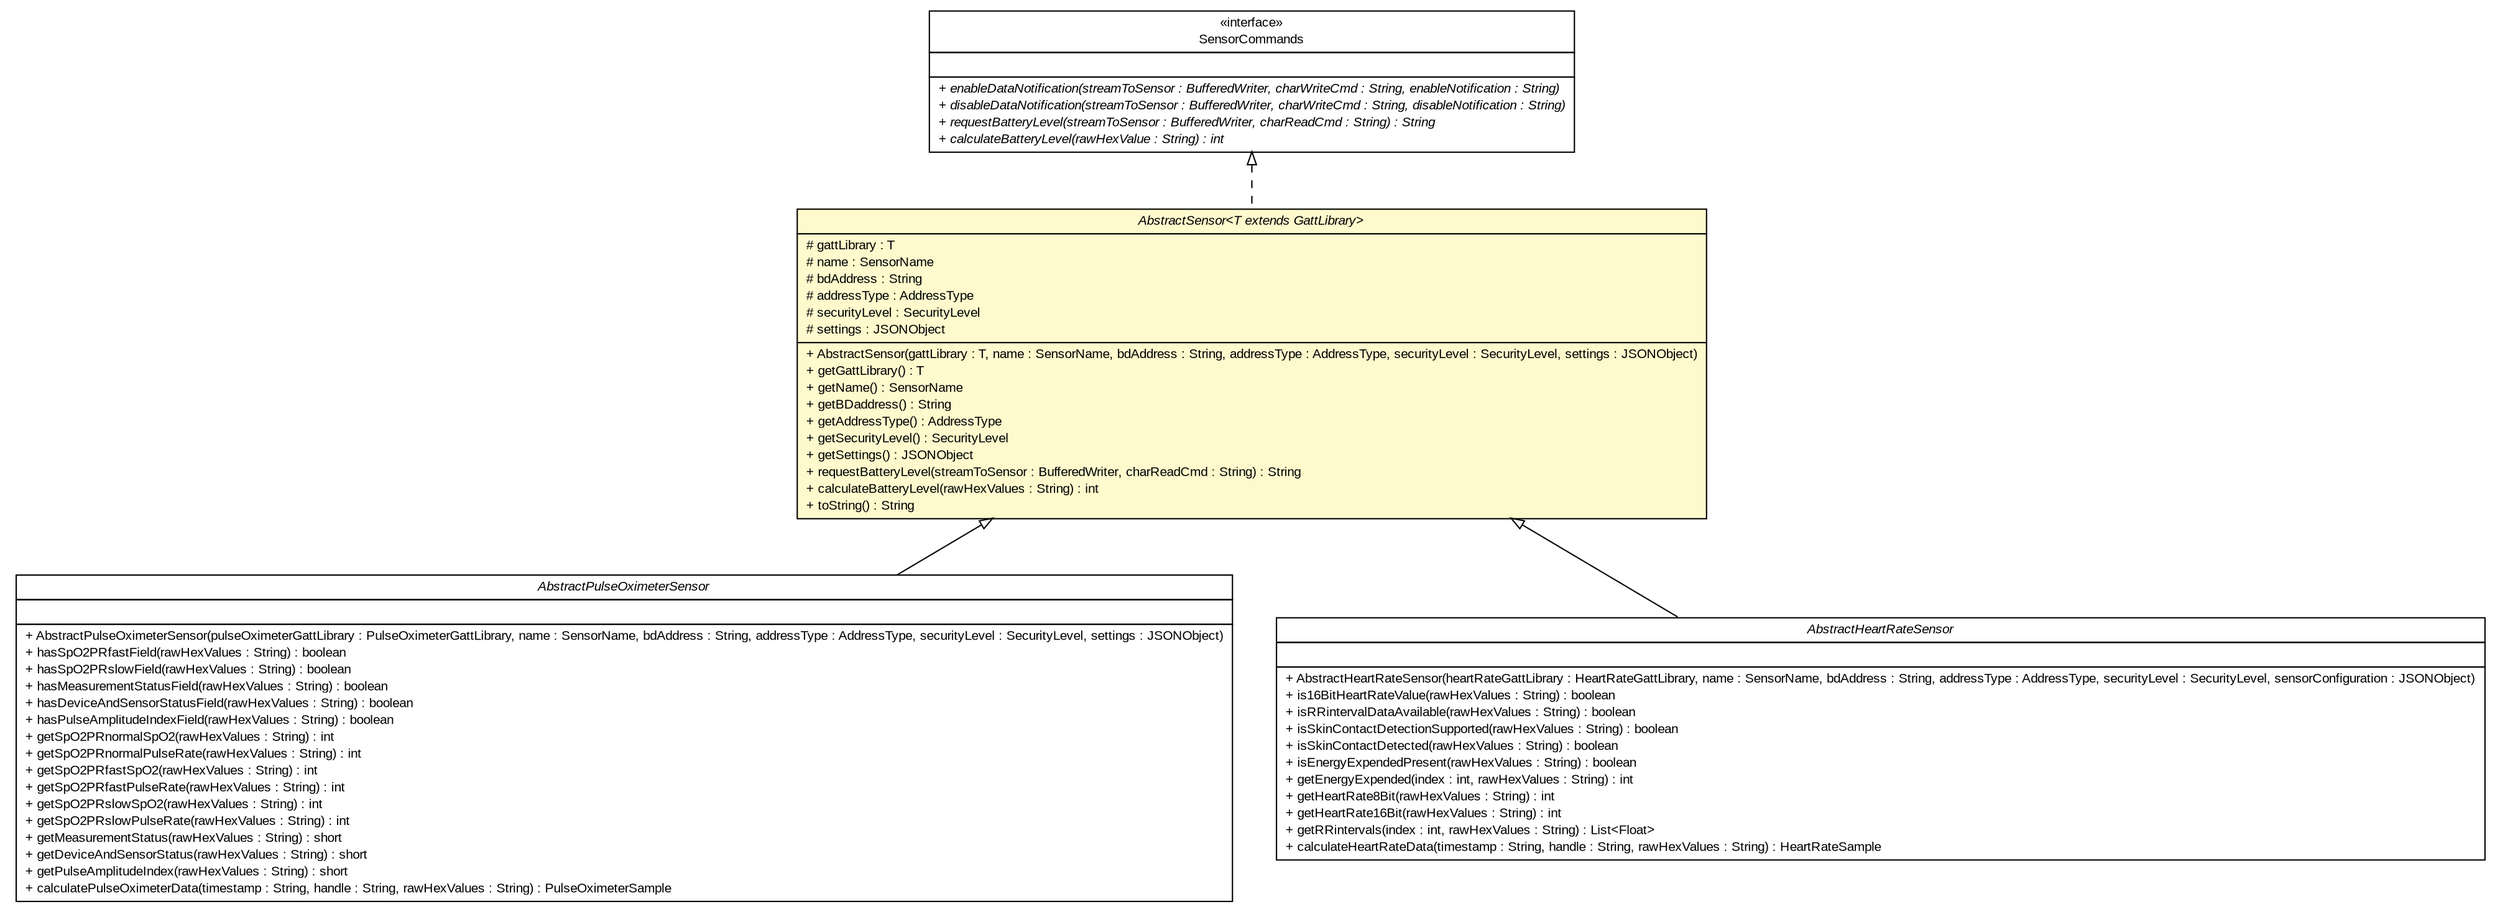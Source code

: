 #!/usr/local/bin/dot
#
# Class diagram 
# Generated by UMLGraph version R5_6 (http://www.umlgraph.org/)
#

digraph G {
	edge [fontname="arial",fontsize=10,labelfontname="arial",labelfontsize=10];
	node [fontname="arial",fontsize=10,shape=plaintext];
	nodesep=0.25;
	ranksep=0.5;
	// de.fhg.fit.biomos.sensorplatform.sensor.SensorCommands
	c104 [label=<<table title="de.fhg.fit.biomos.sensorplatform.sensor.SensorCommands" border="0" cellborder="1" cellspacing="0" cellpadding="2" port="p" href="./SensorCommands.html">
		<tr><td><table border="0" cellspacing="0" cellpadding="1">
<tr><td align="center" balign="center"> &#171;interface&#187; </td></tr>
<tr><td align="center" balign="center"> SensorCommands </td></tr>
		</table></td></tr>
		<tr><td><table border="0" cellspacing="0" cellpadding="1">
<tr><td align="left" balign="left">  </td></tr>
		</table></td></tr>
		<tr><td><table border="0" cellspacing="0" cellpadding="1">
<tr><td align="left" balign="left"><font face="arial italic" point-size="10.0"> + enableDataNotification(streamToSensor : BufferedWriter, charWriteCmd : String, enableNotification : String) </font></td></tr>
<tr><td align="left" balign="left"><font face="arial italic" point-size="10.0"> + disableDataNotification(streamToSensor : BufferedWriter, charWriteCmd : String, disableNotification : String) </font></td></tr>
<tr><td align="left" balign="left"><font face="arial italic" point-size="10.0"> + requestBatteryLevel(streamToSensor : BufferedWriter, charReadCmd : String) : String </font></td></tr>
<tr><td align="left" balign="left"><font face="arial italic" point-size="10.0"> + calculateBatteryLevel(rawHexValue : String) : int </font></td></tr>
		</table></td></tr>
		</table>>, URL="./SensorCommands.html", fontname="arial", fontcolor="black", fontsize=10.0];
	// de.fhg.fit.biomos.sensorplatform.sensor.AbstractSensor<T extends de.fhg.fit.biomos.sensorplatform.gatt.GattLibrary>
	c107 [label=<<table title="de.fhg.fit.biomos.sensorplatform.sensor.AbstractSensor" border="0" cellborder="1" cellspacing="0" cellpadding="2" port="p" bgcolor="lemonChiffon" href="./AbstractSensor.html">
		<tr><td><table border="0" cellspacing="0" cellpadding="1">
<tr><td align="center" balign="center"><font face="arial italic"> AbstractSensor&lt;T extends GattLibrary&gt; </font></td></tr>
		</table></td></tr>
		<tr><td><table border="0" cellspacing="0" cellpadding="1">
<tr><td align="left" balign="left"> # gattLibrary : T </td></tr>
<tr><td align="left" balign="left"> # name : SensorName </td></tr>
<tr><td align="left" balign="left"> # bdAddress : String </td></tr>
<tr><td align="left" balign="left"> # addressType : AddressType </td></tr>
<tr><td align="left" balign="left"> # securityLevel : SecurityLevel </td></tr>
<tr><td align="left" balign="left"> # settings : JSONObject </td></tr>
		</table></td></tr>
		<tr><td><table border="0" cellspacing="0" cellpadding="1">
<tr><td align="left" balign="left"> + AbstractSensor(gattLibrary : T, name : SensorName, bdAddress : String, addressType : AddressType, securityLevel : SecurityLevel, settings : JSONObject) </td></tr>
<tr><td align="left" balign="left"> + getGattLibrary() : T </td></tr>
<tr><td align="left" balign="left"> + getName() : SensorName </td></tr>
<tr><td align="left" balign="left"> + getBDaddress() : String </td></tr>
<tr><td align="left" balign="left"> + getAddressType() : AddressType </td></tr>
<tr><td align="left" balign="left"> + getSecurityLevel() : SecurityLevel </td></tr>
<tr><td align="left" balign="left"> + getSettings() : JSONObject </td></tr>
<tr><td align="left" balign="left"> + requestBatteryLevel(streamToSensor : BufferedWriter, charReadCmd : String) : String </td></tr>
<tr><td align="left" balign="left"> + calculateBatteryLevel(rawHexValues : String) : int </td></tr>
<tr><td align="left" balign="left"> + toString() : String </td></tr>
		</table></td></tr>
		</table>>, URL="./AbstractSensor.html", fontname="arial", fontcolor="black", fontsize=10.0];
	// de.fhg.fit.biomos.sensorplatform.sensor.AbstractPulseOximeterSensor
	c108 [label=<<table title="de.fhg.fit.biomos.sensorplatform.sensor.AbstractPulseOximeterSensor" border="0" cellborder="1" cellspacing="0" cellpadding="2" port="p" href="./AbstractPulseOximeterSensor.html">
		<tr><td><table border="0" cellspacing="0" cellpadding="1">
<tr><td align="center" balign="center"><font face="arial italic"> AbstractPulseOximeterSensor </font></td></tr>
		</table></td></tr>
		<tr><td><table border="0" cellspacing="0" cellpadding="1">
<tr><td align="left" balign="left">  </td></tr>
		</table></td></tr>
		<tr><td><table border="0" cellspacing="0" cellpadding="1">
<tr><td align="left" balign="left"> + AbstractPulseOximeterSensor(pulseOximeterGattLibrary : PulseOximeterGattLibrary, name : SensorName, bdAddress : String, addressType : AddressType, securityLevel : SecurityLevel, settings : JSONObject) </td></tr>
<tr><td align="left" balign="left"> + hasSpO2PRfastField(rawHexValues : String) : boolean </td></tr>
<tr><td align="left" balign="left"> + hasSpO2PRslowField(rawHexValues : String) : boolean </td></tr>
<tr><td align="left" balign="left"> + hasMeasurementStatusField(rawHexValues : String) : boolean </td></tr>
<tr><td align="left" balign="left"> + hasDeviceAndSensorStatusField(rawHexValues : String) : boolean </td></tr>
<tr><td align="left" balign="left"> + hasPulseAmplitudeIndexField(rawHexValues : String) : boolean </td></tr>
<tr><td align="left" balign="left"> + getSpO2PRnormalSpO2(rawHexValues : String) : int </td></tr>
<tr><td align="left" balign="left"> + getSpO2PRnormalPulseRate(rawHexValues : String) : int </td></tr>
<tr><td align="left" balign="left"> + getSpO2PRfastSpO2(rawHexValues : String) : int </td></tr>
<tr><td align="left" balign="left"> + getSpO2PRfastPulseRate(rawHexValues : String) : int </td></tr>
<tr><td align="left" balign="left"> + getSpO2PRslowSpO2(rawHexValues : String) : int </td></tr>
<tr><td align="left" balign="left"> + getSpO2PRslowPulseRate(rawHexValues : String) : int </td></tr>
<tr><td align="left" balign="left"> + getMeasurementStatus(rawHexValues : String) : short </td></tr>
<tr><td align="left" balign="left"> + getDeviceAndSensorStatus(rawHexValues : String) : short </td></tr>
<tr><td align="left" balign="left"> + getPulseAmplitudeIndex(rawHexValues : String) : short </td></tr>
<tr><td align="left" balign="left"> + calculatePulseOximeterData(timestamp : String, handle : String, rawHexValues : String) : PulseOximeterSample </td></tr>
		</table></td></tr>
		</table>>, URL="./AbstractPulseOximeterSensor.html", fontname="arial", fontcolor="black", fontsize=10.0];
	// de.fhg.fit.biomos.sensorplatform.sensor.AbstractHeartRateSensor
	c109 [label=<<table title="de.fhg.fit.biomos.sensorplatform.sensor.AbstractHeartRateSensor" border="0" cellborder="1" cellspacing="0" cellpadding="2" port="p" href="./AbstractHeartRateSensor.html">
		<tr><td><table border="0" cellspacing="0" cellpadding="1">
<tr><td align="center" balign="center"><font face="arial italic"> AbstractHeartRateSensor </font></td></tr>
		</table></td></tr>
		<tr><td><table border="0" cellspacing="0" cellpadding="1">
<tr><td align="left" balign="left">  </td></tr>
		</table></td></tr>
		<tr><td><table border="0" cellspacing="0" cellpadding="1">
<tr><td align="left" balign="left"> + AbstractHeartRateSensor(heartRateGattLibrary : HeartRateGattLibrary, name : SensorName, bdAddress : String, addressType : AddressType, securityLevel : SecurityLevel, sensorConfiguration : JSONObject) </td></tr>
<tr><td align="left" balign="left"> + is16BitHeartRateValue(rawHexValues : String) : boolean </td></tr>
<tr><td align="left" balign="left"> + isRRintervalDataAvailable(rawHexValues : String) : boolean </td></tr>
<tr><td align="left" balign="left"> + isSkinContactDetectionSupported(rawHexValues : String) : boolean </td></tr>
<tr><td align="left" balign="left"> + isSkinContactDetected(rawHexValues : String) : boolean </td></tr>
<tr><td align="left" balign="left"> + isEnergyExpendedPresent(rawHexValues : String) : boolean </td></tr>
<tr><td align="left" balign="left"> + getEnergyExpended(index : int, rawHexValues : String) : int </td></tr>
<tr><td align="left" balign="left"> + getHeartRate8Bit(rawHexValues : String) : int </td></tr>
<tr><td align="left" balign="left"> + getHeartRate16Bit(rawHexValues : String) : int </td></tr>
<tr><td align="left" balign="left"> + getRRintervals(index : int, rawHexValues : String) : List&lt;Float&gt; </td></tr>
<tr><td align="left" balign="left"> + calculateHeartRateData(timestamp : String, handle : String, rawHexValues : String) : HeartRateSample </td></tr>
		</table></td></tr>
		</table>>, URL="./AbstractHeartRateSensor.html", fontname="arial", fontcolor="black", fontsize=10.0];
	//de.fhg.fit.biomos.sensorplatform.sensor.AbstractSensor<T extends de.fhg.fit.biomos.sensorplatform.gatt.GattLibrary> implements de.fhg.fit.biomos.sensorplatform.sensor.SensorCommands
	c104:p -> c107:p [dir=back,arrowtail=empty,style=dashed];
	//de.fhg.fit.biomos.sensorplatform.sensor.AbstractPulseOximeterSensor extends de.fhg.fit.biomos.sensorplatform.sensor.AbstractSensor<de.fhg.fit.biomos.sensorplatform.gatt.PulseOximeterGattLibrary>
	c107:p -> c108:p [dir=back,arrowtail=empty];
	//de.fhg.fit.biomos.sensorplatform.sensor.AbstractHeartRateSensor extends de.fhg.fit.biomos.sensorplatform.sensor.AbstractSensor<de.fhg.fit.biomos.sensorplatform.gatt.HeartRateGattLibrary>
	c107:p -> c109:p [dir=back,arrowtail=empty];
}


